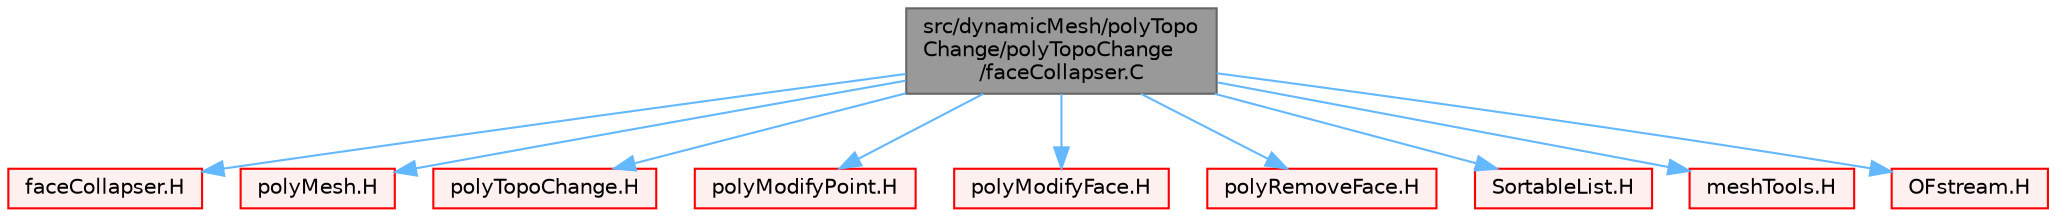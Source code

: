 digraph "src/dynamicMesh/polyTopoChange/polyTopoChange/faceCollapser.C"
{
 // LATEX_PDF_SIZE
  bgcolor="transparent";
  edge [fontname=Helvetica,fontsize=10,labelfontname=Helvetica,labelfontsize=10];
  node [fontname=Helvetica,fontsize=10,shape=box,height=0.2,width=0.4];
  Node1 [id="Node000001",label="src/dynamicMesh/polyTopo\lChange/polyTopoChange\l/faceCollapser.C",height=0.2,width=0.4,color="gray40", fillcolor="grey60", style="filled", fontcolor="black",tooltip=" "];
  Node1 -> Node2 [id="edge1_Node000001_Node000002",color="steelblue1",style="solid",tooltip=" "];
  Node2 [id="Node000002",label="faceCollapser.H",height=0.2,width=0.4,color="red", fillcolor="#FFF0F0", style="filled",URL="$faceCollapser_8H.html",tooltip=" "];
  Node1 -> Node208 [id="edge2_Node000001_Node000208",color="steelblue1",style="solid",tooltip=" "];
  Node208 [id="Node000208",label="polyMesh.H",height=0.2,width=0.4,color="red", fillcolor="#FFF0F0", style="filled",URL="$polyMesh_8H.html",tooltip=" "];
  Node1 -> Node280 [id="edge3_Node000001_Node000280",color="steelblue1",style="solid",tooltip=" "];
  Node280 [id="Node000280",label="polyTopoChange.H",height=0.2,width=0.4,color="red", fillcolor="#FFF0F0", style="filled",URL="$polyTopoChange_8H.html",tooltip=" "];
  Node1 -> Node282 [id="edge4_Node000001_Node000282",color="steelblue1",style="solid",tooltip=" "];
  Node282 [id="Node000282",label="polyModifyPoint.H",height=0.2,width=0.4,color="red", fillcolor="#FFF0F0", style="filled",URL="$polyModifyPoint_8H.html",tooltip=" "];
  Node1 -> Node284 [id="edge5_Node000001_Node000284",color="steelblue1",style="solid",tooltip=" "];
  Node284 [id="Node000284",label="polyModifyFace.H",height=0.2,width=0.4,color="red", fillcolor="#FFF0F0", style="filled",URL="$polyModifyFace_8H.html",tooltip=" "];
  Node1 -> Node285 [id="edge6_Node000001_Node000285",color="steelblue1",style="solid",tooltip=" "];
  Node285 [id="Node000285",label="polyRemoveFace.H",height=0.2,width=0.4,color="red", fillcolor="#FFF0F0", style="filled",URL="$polyRemoveFace_8H.html",tooltip=" "];
  Node1 -> Node286 [id="edge7_Node000001_Node000286",color="steelblue1",style="solid",tooltip=" "];
  Node286 [id="Node000286",label="SortableList.H",height=0.2,width=0.4,color="red", fillcolor="#FFF0F0", style="filled",URL="$SortableList_8H.html",tooltip=" "];
  Node1 -> Node287 [id="edge8_Node000001_Node000287",color="steelblue1",style="solid",tooltip=" "];
  Node287 [id="Node000287",label="meshTools.H",height=0.2,width=0.4,color="red", fillcolor="#FFF0F0", style="filled",URL="$meshTools_8H.html",tooltip=" "];
  Node1 -> Node288 [id="edge9_Node000001_Node000288",color="steelblue1",style="solid",tooltip=" "];
  Node288 [id="Node000288",label="OFstream.H",height=0.2,width=0.4,color="red", fillcolor="#FFF0F0", style="filled",URL="$OFstream_8H.html",tooltip=" "];
}
